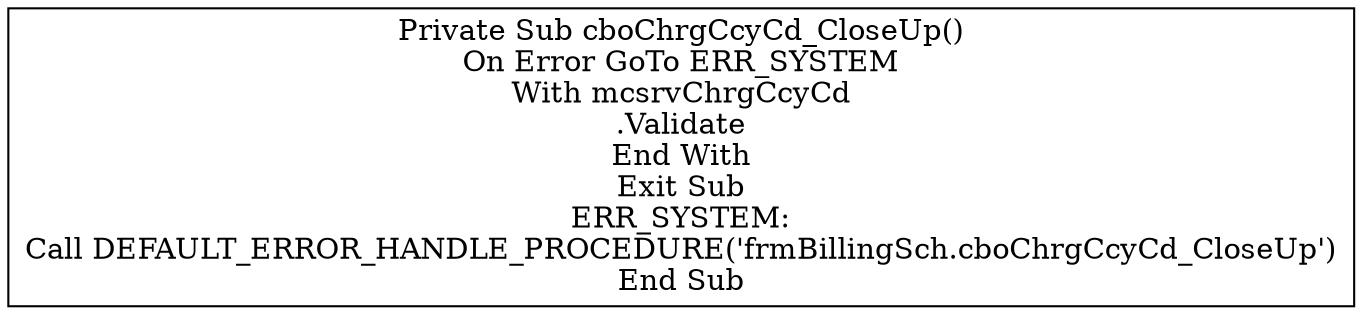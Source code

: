 digraph G{
Node_1 [ label ="Private Sub cboChrgCcyCd_CloseUp()\nOn Error GoTo ERR_SYSTEM\nWith mcsrvChrgCcyCd\n.Validate\nEnd With\nExit Sub\nERR_SYSTEM:\nCall DEFAULT_ERROR_HANDLE_PROCEDURE('frmBillingSch.cboChrgCcyCd_CloseUp')\nEnd Sub",shape="box"];
}
